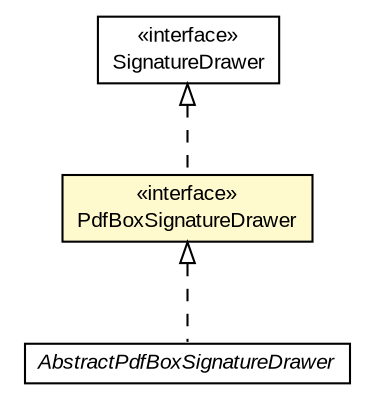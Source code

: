 #!/usr/local/bin/dot
#
# Class diagram 
# Generated by UMLGraph version R5_6-24-gf6e263 (http://www.umlgraph.org/)
#

digraph G {
	edge [fontname="arial",fontsize=10,labelfontname="arial",labelfontsize=10];
	node [fontname="arial",fontsize=10,shape=plaintext];
	nodesep=0.25;
	ranksep=0.5;
	// eu.europa.esig.dss.pdf.visible.SignatureDrawer
	c495755 [label=<<table title="eu.europa.esig.dss.pdf.visible.SignatureDrawer" border="0" cellborder="1" cellspacing="0" cellpadding="2" port="p" href="../../visible/SignatureDrawer.html">
		<tr><td><table border="0" cellspacing="0" cellpadding="1">
<tr><td align="center" balign="center"> &#171;interface&#187; </td></tr>
<tr><td align="center" balign="center"> SignatureDrawer </td></tr>
		</table></td></tr>
		</table>>, URL="../../visible/SignatureDrawer.html", fontname="arial", fontcolor="black", fontsize=10.0];
	// eu.europa.esig.dss.pdf.pdfbox.visible.PdfBoxSignatureDrawer
	c495764 [label=<<table title="eu.europa.esig.dss.pdf.pdfbox.visible.PdfBoxSignatureDrawer" border="0" cellborder="1" cellspacing="0" cellpadding="2" port="p" bgcolor="lemonChiffon" href="./PdfBoxSignatureDrawer.html">
		<tr><td><table border="0" cellspacing="0" cellpadding="1">
<tr><td align="center" balign="center"> &#171;interface&#187; </td></tr>
<tr><td align="center" balign="center"> PdfBoxSignatureDrawer </td></tr>
		</table></td></tr>
		</table>>, URL="./PdfBoxSignatureDrawer.html", fontname="arial", fontcolor="black", fontsize=10.0];
	// eu.europa.esig.dss.pdf.pdfbox.visible.AbstractPdfBoxSignatureDrawer
	c495766 [label=<<table title="eu.europa.esig.dss.pdf.pdfbox.visible.AbstractPdfBoxSignatureDrawer" border="0" cellborder="1" cellspacing="0" cellpadding="2" port="p" href="./AbstractPdfBoxSignatureDrawer.html">
		<tr><td><table border="0" cellspacing="0" cellpadding="1">
<tr><td align="center" balign="center"><font face="arial italic"> AbstractPdfBoxSignatureDrawer </font></td></tr>
		</table></td></tr>
		</table>>, URL="./AbstractPdfBoxSignatureDrawer.html", fontname="arial", fontcolor="black", fontsize=10.0];
	//eu.europa.esig.dss.pdf.pdfbox.visible.PdfBoxSignatureDrawer implements eu.europa.esig.dss.pdf.visible.SignatureDrawer
	c495755:p -> c495764:p [dir=back,arrowtail=empty,style=dashed];
	//eu.europa.esig.dss.pdf.pdfbox.visible.AbstractPdfBoxSignatureDrawer implements eu.europa.esig.dss.pdf.pdfbox.visible.PdfBoxSignatureDrawer
	c495764:p -> c495766:p [dir=back,arrowtail=empty,style=dashed];
}

